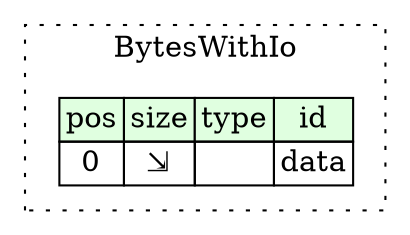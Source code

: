 digraph {
	rankdir=LR;
	node [shape=plaintext];
	subgraph cluster__bytes_with_io {
		label="BytesWithIo";
		graph[style=dotted];

		bytes_with_io__seq [label=<<TABLE BORDER="0" CELLBORDER="1" CELLSPACING="0">
			<TR><TD BGCOLOR="#E0FFE0">pos</TD><TD BGCOLOR="#E0FFE0">size</TD><TD BGCOLOR="#E0FFE0">type</TD><TD BGCOLOR="#E0FFE0">id</TD></TR>
			<TR><TD PORT="data_pos">0</TD><TD PORT="data_size">⇲</TD><TD></TD><TD PORT="data_type">data</TD></TR>
		</TABLE>>];
	}
}
